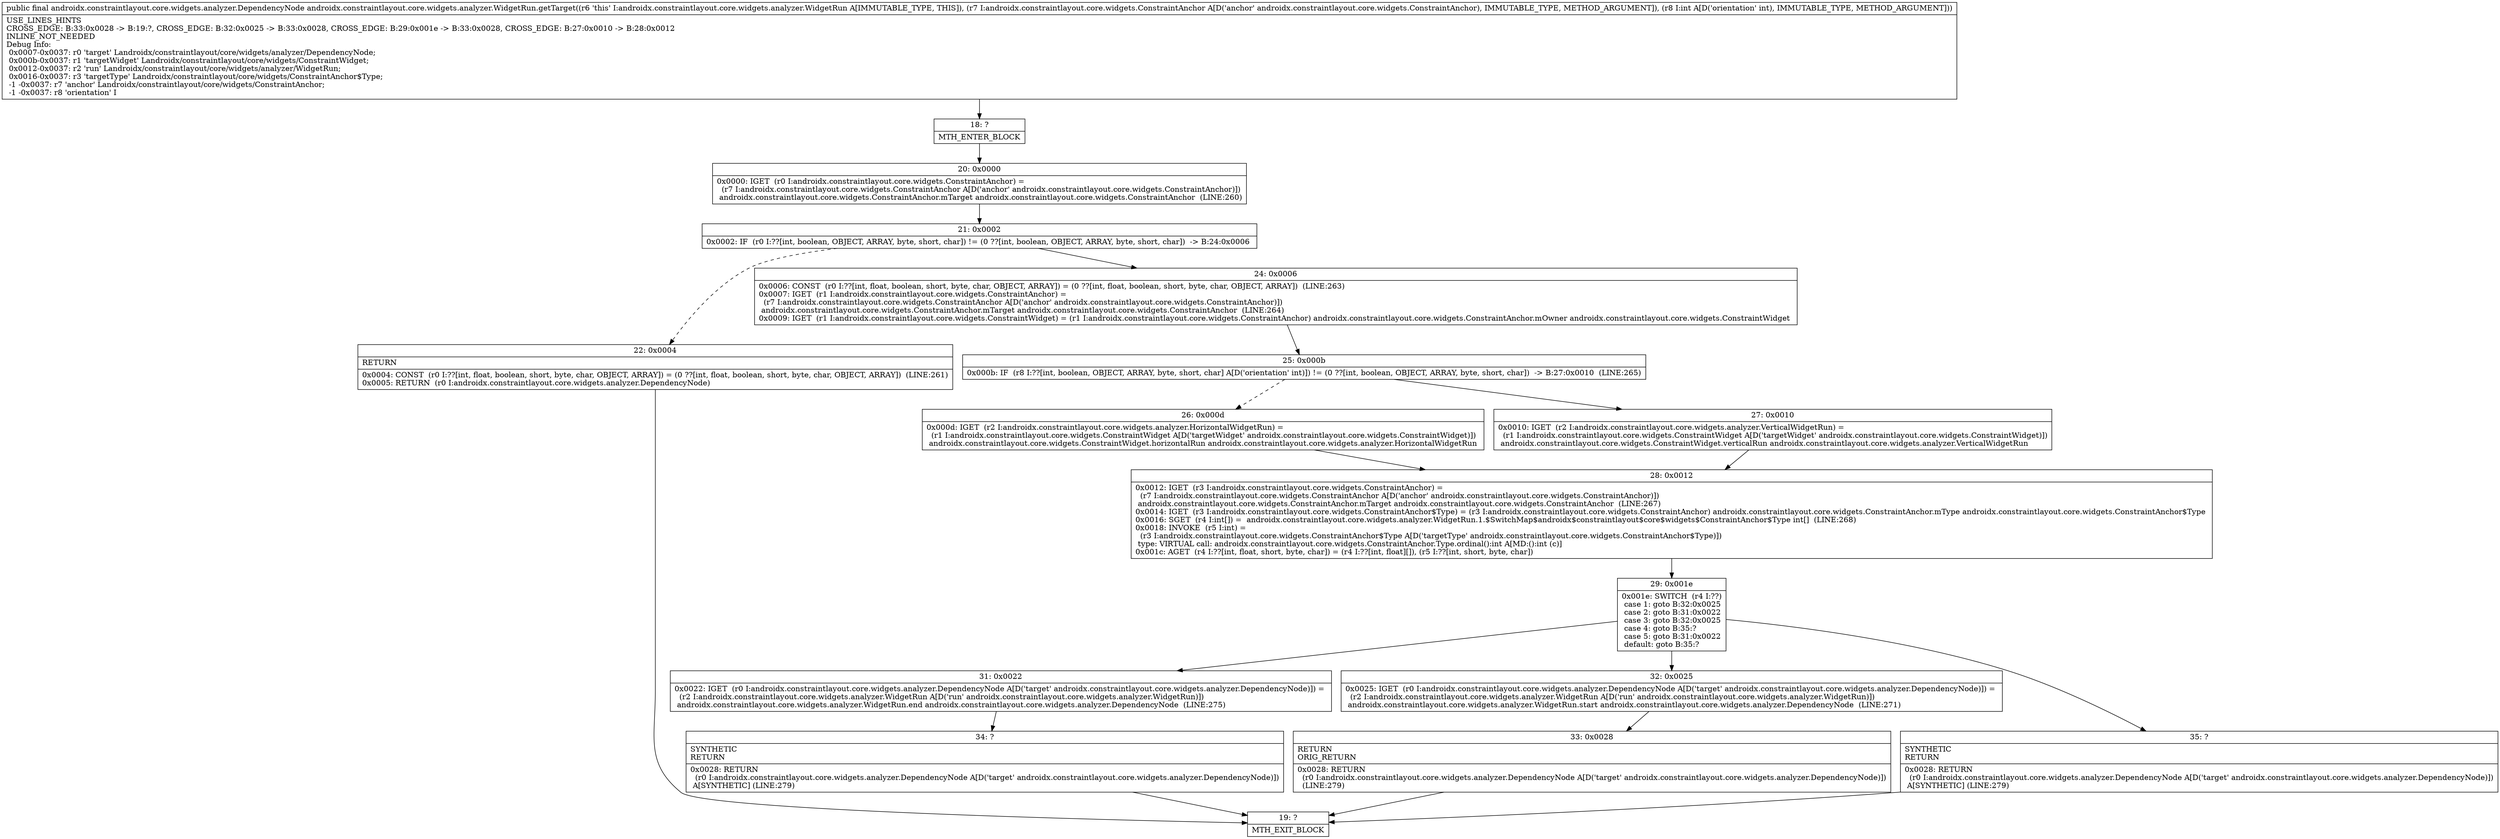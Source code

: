 digraph "CFG forandroidx.constraintlayout.core.widgets.analyzer.WidgetRun.getTarget(Landroidx\/constraintlayout\/core\/widgets\/ConstraintAnchor;I)Landroidx\/constraintlayout\/core\/widgets\/analyzer\/DependencyNode;" {
Node_18 [shape=record,label="{18\:\ ?|MTH_ENTER_BLOCK\l}"];
Node_20 [shape=record,label="{20\:\ 0x0000|0x0000: IGET  (r0 I:androidx.constraintlayout.core.widgets.ConstraintAnchor) = \l  (r7 I:androidx.constraintlayout.core.widgets.ConstraintAnchor A[D('anchor' androidx.constraintlayout.core.widgets.ConstraintAnchor)])\l androidx.constraintlayout.core.widgets.ConstraintAnchor.mTarget androidx.constraintlayout.core.widgets.ConstraintAnchor  (LINE:260)\l}"];
Node_21 [shape=record,label="{21\:\ 0x0002|0x0002: IF  (r0 I:??[int, boolean, OBJECT, ARRAY, byte, short, char]) != (0 ??[int, boolean, OBJECT, ARRAY, byte, short, char])  \-\> B:24:0x0006 \l}"];
Node_22 [shape=record,label="{22\:\ 0x0004|RETURN\l|0x0004: CONST  (r0 I:??[int, float, boolean, short, byte, char, OBJECT, ARRAY]) = (0 ??[int, float, boolean, short, byte, char, OBJECT, ARRAY])  (LINE:261)\l0x0005: RETURN  (r0 I:androidx.constraintlayout.core.widgets.analyzer.DependencyNode) \l}"];
Node_19 [shape=record,label="{19\:\ ?|MTH_EXIT_BLOCK\l}"];
Node_24 [shape=record,label="{24\:\ 0x0006|0x0006: CONST  (r0 I:??[int, float, boolean, short, byte, char, OBJECT, ARRAY]) = (0 ??[int, float, boolean, short, byte, char, OBJECT, ARRAY])  (LINE:263)\l0x0007: IGET  (r1 I:androidx.constraintlayout.core.widgets.ConstraintAnchor) = \l  (r7 I:androidx.constraintlayout.core.widgets.ConstraintAnchor A[D('anchor' androidx.constraintlayout.core.widgets.ConstraintAnchor)])\l androidx.constraintlayout.core.widgets.ConstraintAnchor.mTarget androidx.constraintlayout.core.widgets.ConstraintAnchor  (LINE:264)\l0x0009: IGET  (r1 I:androidx.constraintlayout.core.widgets.ConstraintWidget) = (r1 I:androidx.constraintlayout.core.widgets.ConstraintAnchor) androidx.constraintlayout.core.widgets.ConstraintAnchor.mOwner androidx.constraintlayout.core.widgets.ConstraintWidget \l}"];
Node_25 [shape=record,label="{25\:\ 0x000b|0x000b: IF  (r8 I:??[int, boolean, OBJECT, ARRAY, byte, short, char] A[D('orientation' int)]) != (0 ??[int, boolean, OBJECT, ARRAY, byte, short, char])  \-\> B:27:0x0010  (LINE:265)\l}"];
Node_26 [shape=record,label="{26\:\ 0x000d|0x000d: IGET  (r2 I:androidx.constraintlayout.core.widgets.analyzer.HorizontalWidgetRun) = \l  (r1 I:androidx.constraintlayout.core.widgets.ConstraintWidget A[D('targetWidget' androidx.constraintlayout.core.widgets.ConstraintWidget)])\l androidx.constraintlayout.core.widgets.ConstraintWidget.horizontalRun androidx.constraintlayout.core.widgets.analyzer.HorizontalWidgetRun \l}"];
Node_28 [shape=record,label="{28\:\ 0x0012|0x0012: IGET  (r3 I:androidx.constraintlayout.core.widgets.ConstraintAnchor) = \l  (r7 I:androidx.constraintlayout.core.widgets.ConstraintAnchor A[D('anchor' androidx.constraintlayout.core.widgets.ConstraintAnchor)])\l androidx.constraintlayout.core.widgets.ConstraintAnchor.mTarget androidx.constraintlayout.core.widgets.ConstraintAnchor  (LINE:267)\l0x0014: IGET  (r3 I:androidx.constraintlayout.core.widgets.ConstraintAnchor$Type) = (r3 I:androidx.constraintlayout.core.widgets.ConstraintAnchor) androidx.constraintlayout.core.widgets.ConstraintAnchor.mType androidx.constraintlayout.core.widgets.ConstraintAnchor$Type \l0x0016: SGET  (r4 I:int[]) =  androidx.constraintlayout.core.widgets.analyzer.WidgetRun.1.$SwitchMap$androidx$constraintlayout$core$widgets$ConstraintAnchor$Type int[]  (LINE:268)\l0x0018: INVOKE  (r5 I:int) = \l  (r3 I:androidx.constraintlayout.core.widgets.ConstraintAnchor$Type A[D('targetType' androidx.constraintlayout.core.widgets.ConstraintAnchor$Type)])\l type: VIRTUAL call: androidx.constraintlayout.core.widgets.ConstraintAnchor.Type.ordinal():int A[MD:():int (c)]\l0x001c: AGET  (r4 I:??[int, float, short, byte, char]) = (r4 I:??[int, float][]), (r5 I:??[int, short, byte, char]) \l}"];
Node_29 [shape=record,label="{29\:\ 0x001e|0x001e: SWITCH  (r4 I:??)\l case 1: goto B:32:0x0025\l case 2: goto B:31:0x0022\l case 3: goto B:32:0x0025\l case 4: goto B:35:?\l case 5: goto B:31:0x0022\l default: goto B:35:? \l}"];
Node_31 [shape=record,label="{31\:\ 0x0022|0x0022: IGET  (r0 I:androidx.constraintlayout.core.widgets.analyzer.DependencyNode A[D('target' androidx.constraintlayout.core.widgets.analyzer.DependencyNode)]) = \l  (r2 I:androidx.constraintlayout.core.widgets.analyzer.WidgetRun A[D('run' androidx.constraintlayout.core.widgets.analyzer.WidgetRun)])\l androidx.constraintlayout.core.widgets.analyzer.WidgetRun.end androidx.constraintlayout.core.widgets.analyzer.DependencyNode  (LINE:275)\l}"];
Node_34 [shape=record,label="{34\:\ ?|SYNTHETIC\lRETURN\l|0x0028: RETURN  \l  (r0 I:androidx.constraintlayout.core.widgets.analyzer.DependencyNode A[D('target' androidx.constraintlayout.core.widgets.analyzer.DependencyNode)])\l A[SYNTHETIC] (LINE:279)\l}"];
Node_32 [shape=record,label="{32\:\ 0x0025|0x0025: IGET  (r0 I:androidx.constraintlayout.core.widgets.analyzer.DependencyNode A[D('target' androidx.constraintlayout.core.widgets.analyzer.DependencyNode)]) = \l  (r2 I:androidx.constraintlayout.core.widgets.analyzer.WidgetRun A[D('run' androidx.constraintlayout.core.widgets.analyzer.WidgetRun)])\l androidx.constraintlayout.core.widgets.analyzer.WidgetRun.start androidx.constraintlayout.core.widgets.analyzer.DependencyNode  (LINE:271)\l}"];
Node_33 [shape=record,label="{33\:\ 0x0028|RETURN\lORIG_RETURN\l|0x0028: RETURN  \l  (r0 I:androidx.constraintlayout.core.widgets.analyzer.DependencyNode A[D('target' androidx.constraintlayout.core.widgets.analyzer.DependencyNode)])\l  (LINE:279)\l}"];
Node_35 [shape=record,label="{35\:\ ?|SYNTHETIC\lRETURN\l|0x0028: RETURN  \l  (r0 I:androidx.constraintlayout.core.widgets.analyzer.DependencyNode A[D('target' androidx.constraintlayout.core.widgets.analyzer.DependencyNode)])\l A[SYNTHETIC] (LINE:279)\l}"];
Node_27 [shape=record,label="{27\:\ 0x0010|0x0010: IGET  (r2 I:androidx.constraintlayout.core.widgets.analyzer.VerticalWidgetRun) = \l  (r1 I:androidx.constraintlayout.core.widgets.ConstraintWidget A[D('targetWidget' androidx.constraintlayout.core.widgets.ConstraintWidget)])\l androidx.constraintlayout.core.widgets.ConstraintWidget.verticalRun androidx.constraintlayout.core.widgets.analyzer.VerticalWidgetRun \l}"];
MethodNode[shape=record,label="{public final androidx.constraintlayout.core.widgets.analyzer.DependencyNode androidx.constraintlayout.core.widgets.analyzer.WidgetRun.getTarget((r6 'this' I:androidx.constraintlayout.core.widgets.analyzer.WidgetRun A[IMMUTABLE_TYPE, THIS]), (r7 I:androidx.constraintlayout.core.widgets.ConstraintAnchor A[D('anchor' androidx.constraintlayout.core.widgets.ConstraintAnchor), IMMUTABLE_TYPE, METHOD_ARGUMENT]), (r8 I:int A[D('orientation' int), IMMUTABLE_TYPE, METHOD_ARGUMENT]))  | USE_LINES_HINTS\lCROSS_EDGE: B:33:0x0028 \-\> B:19:?, CROSS_EDGE: B:32:0x0025 \-\> B:33:0x0028, CROSS_EDGE: B:29:0x001e \-\> B:33:0x0028, CROSS_EDGE: B:27:0x0010 \-\> B:28:0x0012\lINLINE_NOT_NEEDED\lDebug Info:\l  0x0007\-0x0037: r0 'target' Landroidx\/constraintlayout\/core\/widgets\/analyzer\/DependencyNode;\l  0x000b\-0x0037: r1 'targetWidget' Landroidx\/constraintlayout\/core\/widgets\/ConstraintWidget;\l  0x0012\-0x0037: r2 'run' Landroidx\/constraintlayout\/core\/widgets\/analyzer\/WidgetRun;\l  0x0016\-0x0037: r3 'targetType' Landroidx\/constraintlayout\/core\/widgets\/ConstraintAnchor$Type;\l  \-1 \-0x0037: r7 'anchor' Landroidx\/constraintlayout\/core\/widgets\/ConstraintAnchor;\l  \-1 \-0x0037: r8 'orientation' I\l}"];
MethodNode -> Node_18;Node_18 -> Node_20;
Node_20 -> Node_21;
Node_21 -> Node_22[style=dashed];
Node_21 -> Node_24;
Node_22 -> Node_19;
Node_24 -> Node_25;
Node_25 -> Node_26[style=dashed];
Node_25 -> Node_27;
Node_26 -> Node_28;
Node_28 -> Node_29;
Node_29 -> Node_31;
Node_29 -> Node_32;
Node_29 -> Node_35;
Node_31 -> Node_34;
Node_34 -> Node_19;
Node_32 -> Node_33;
Node_33 -> Node_19;
Node_35 -> Node_19;
Node_27 -> Node_28;
}


